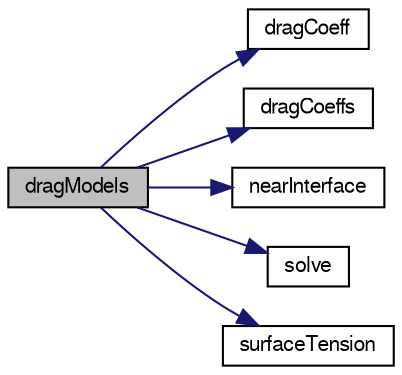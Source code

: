 digraph "dragModels"
{
  bgcolor="transparent";
  edge [fontname="FreeSans",fontsize="10",labelfontname="FreeSans",labelfontsize="10"];
  node [fontname="FreeSans",fontsize="10",shape=record];
  rankdir="LR";
  Node28 [label="dragModels",height=0.2,width=0.4,color="black", fillcolor="grey75", style="filled", fontcolor="black"];
  Node28 -> Node29 [color="midnightblue",fontsize="10",style="solid",fontname="FreeSans"];
  Node29 [label="dragCoeff",height=0.2,width=0.4,color="black",URL="$a32062.html#a70288a3f99c1d138bfe2b7b0888fcec6",tooltip="Return the sum of the drag coefficients for the given phase. "];
  Node28 -> Node30 [color="midnightblue",fontsize="10",style="solid",fontname="FreeSans"];
  Node30 [label="dragCoeffs",height=0.2,width=0.4,color="black",URL="$a32062.html#a474902280da4f8bd00b14794cda6b4a1",tooltip="Return the drag coefficients for all of the interfaces. "];
  Node28 -> Node31 [color="midnightblue",fontsize="10",style="solid",fontname="FreeSans"];
  Node31 [label="nearInterface",height=0.2,width=0.4,color="black",URL="$a32062.html#a29d83f6c6c498e38e5b6a58907b6845c",tooltip="Indicator of the proximity of the interface. "];
  Node28 -> Node32 [color="midnightblue",fontsize="10",style="solid",fontname="FreeSans"];
  Node32 [label="solve",height=0.2,width=0.4,color="black",URL="$a32062.html#af7d39f0eac0af0ed5785935ac72a1e7d",tooltip="Solve for the mixture phase-fractions. "];
  Node28 -> Node33 [color="midnightblue",fontsize="10",style="solid",fontname="FreeSans"];
  Node33 [label="surfaceTension",height=0.2,width=0.4,color="black",URL="$a32062.html#ab0ef773303811e23651d0ed937ff3b0b"];
}

